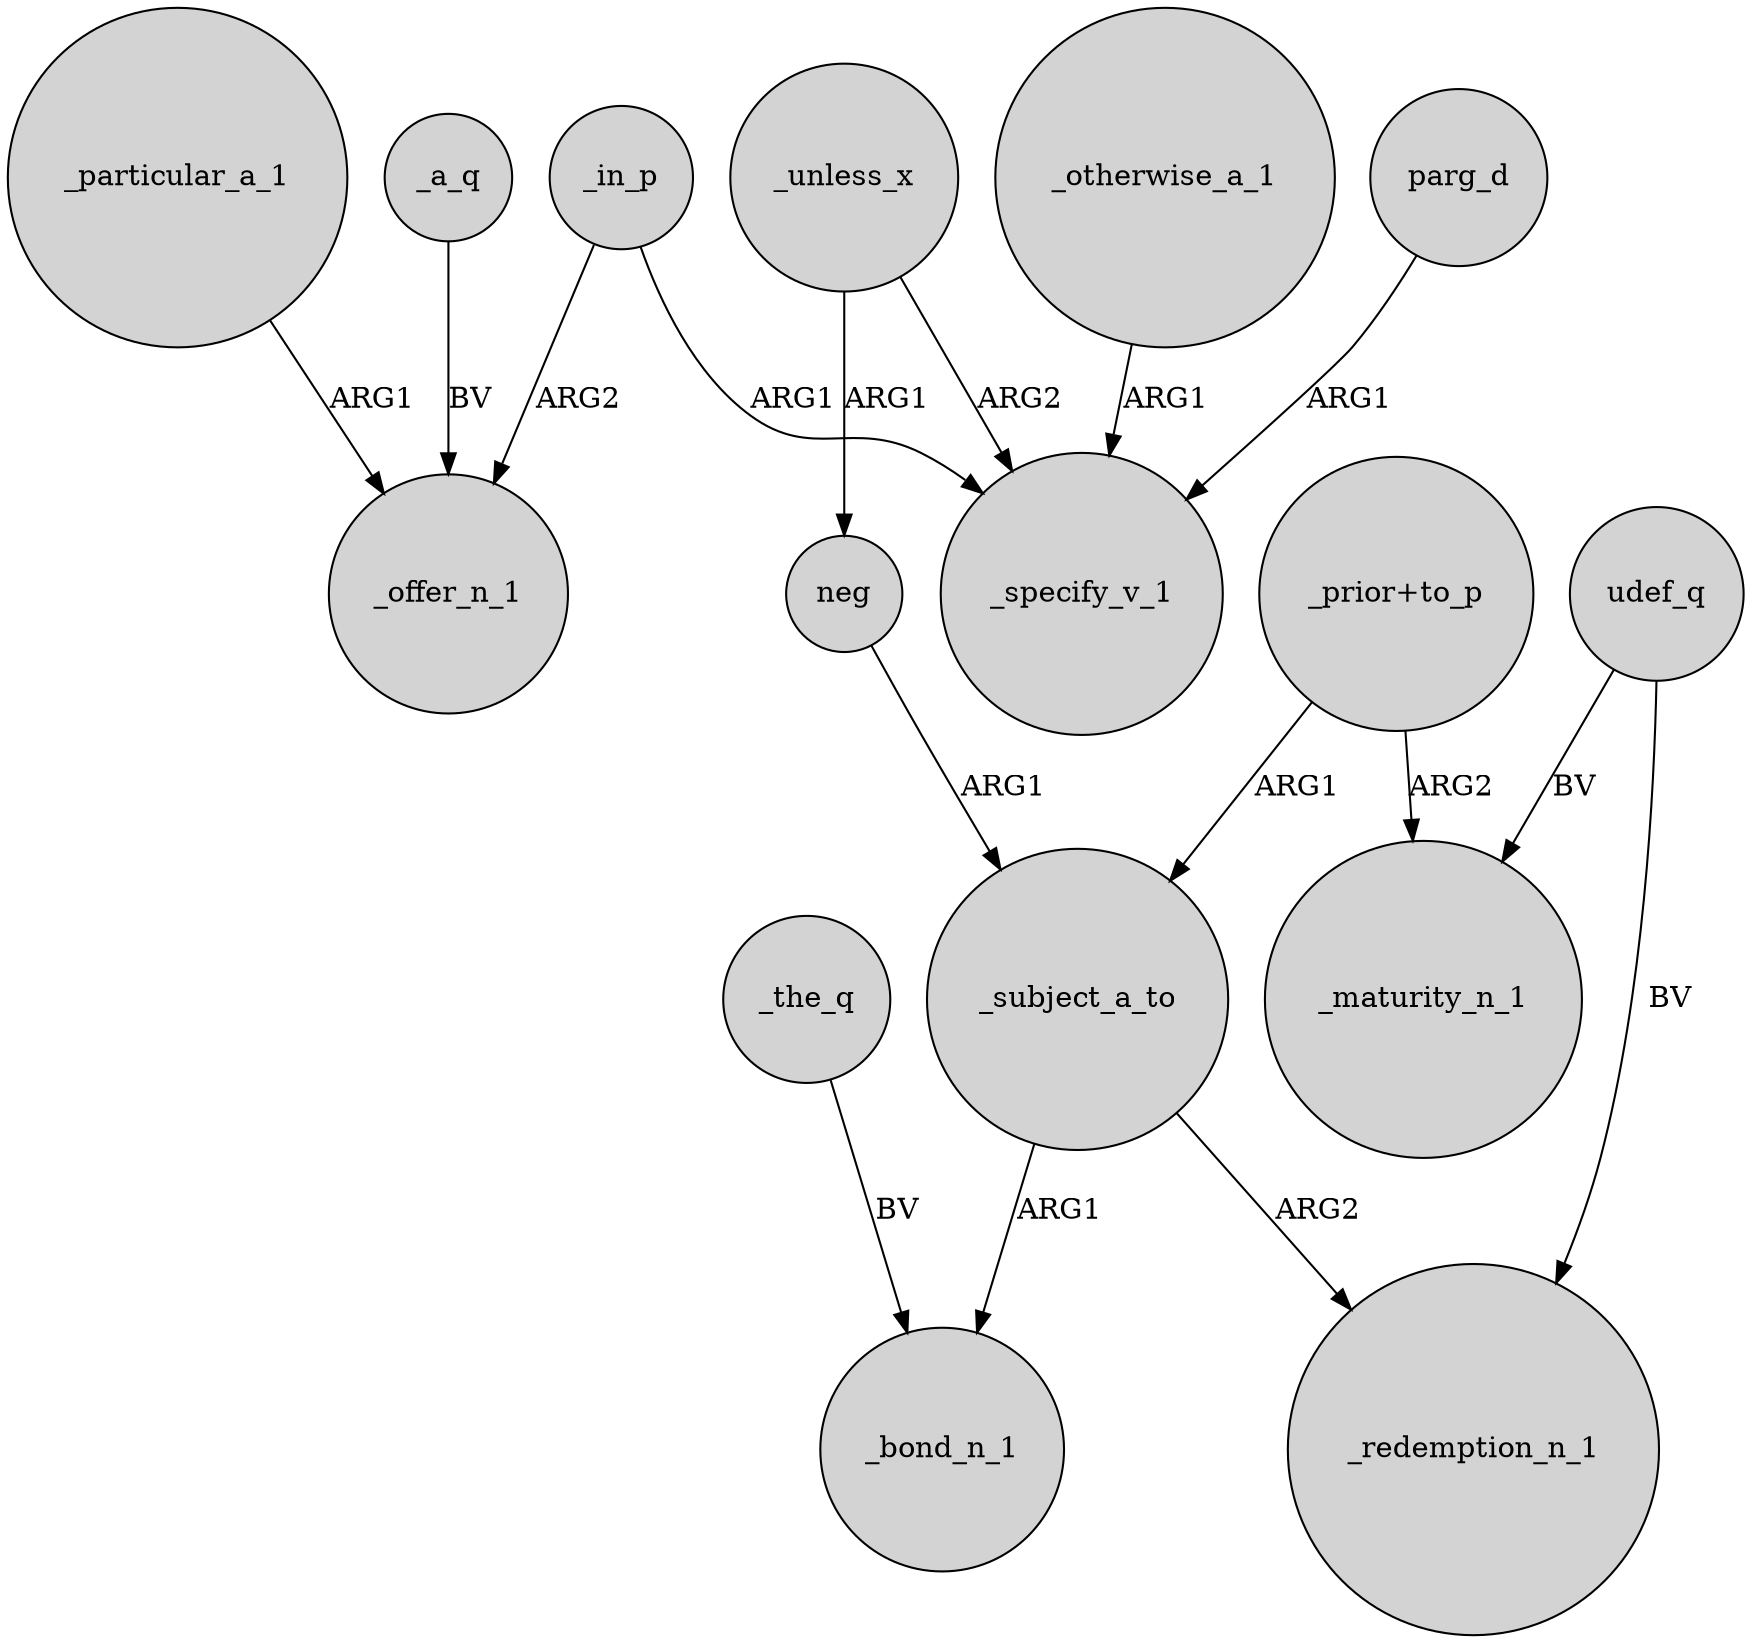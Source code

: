 digraph {
	node [shape=circle style=filled]
	_particular_a_1 -> _offer_n_1 [label=ARG1]
	neg -> _subject_a_to [label=ARG1]
	_otherwise_a_1 -> _specify_v_1 [label=ARG1]
	_unless_x -> neg [label=ARG1]
	_a_q -> _offer_n_1 [label=BV]
	parg_d -> _specify_v_1 [label=ARG1]
	"_prior+to_p" -> _maturity_n_1 [label=ARG2]
	_unless_x -> _specify_v_1 [label=ARG2]
	"_prior+to_p" -> _subject_a_to [label=ARG1]
	_in_p -> _offer_n_1 [label=ARG2]
	udef_q -> _maturity_n_1 [label=BV]
	_the_q -> _bond_n_1 [label=BV]
	_subject_a_to -> _bond_n_1 [label=ARG1]
	udef_q -> _redemption_n_1 [label=BV]
	_in_p -> _specify_v_1 [label=ARG1]
	_subject_a_to -> _redemption_n_1 [label=ARG2]
}
